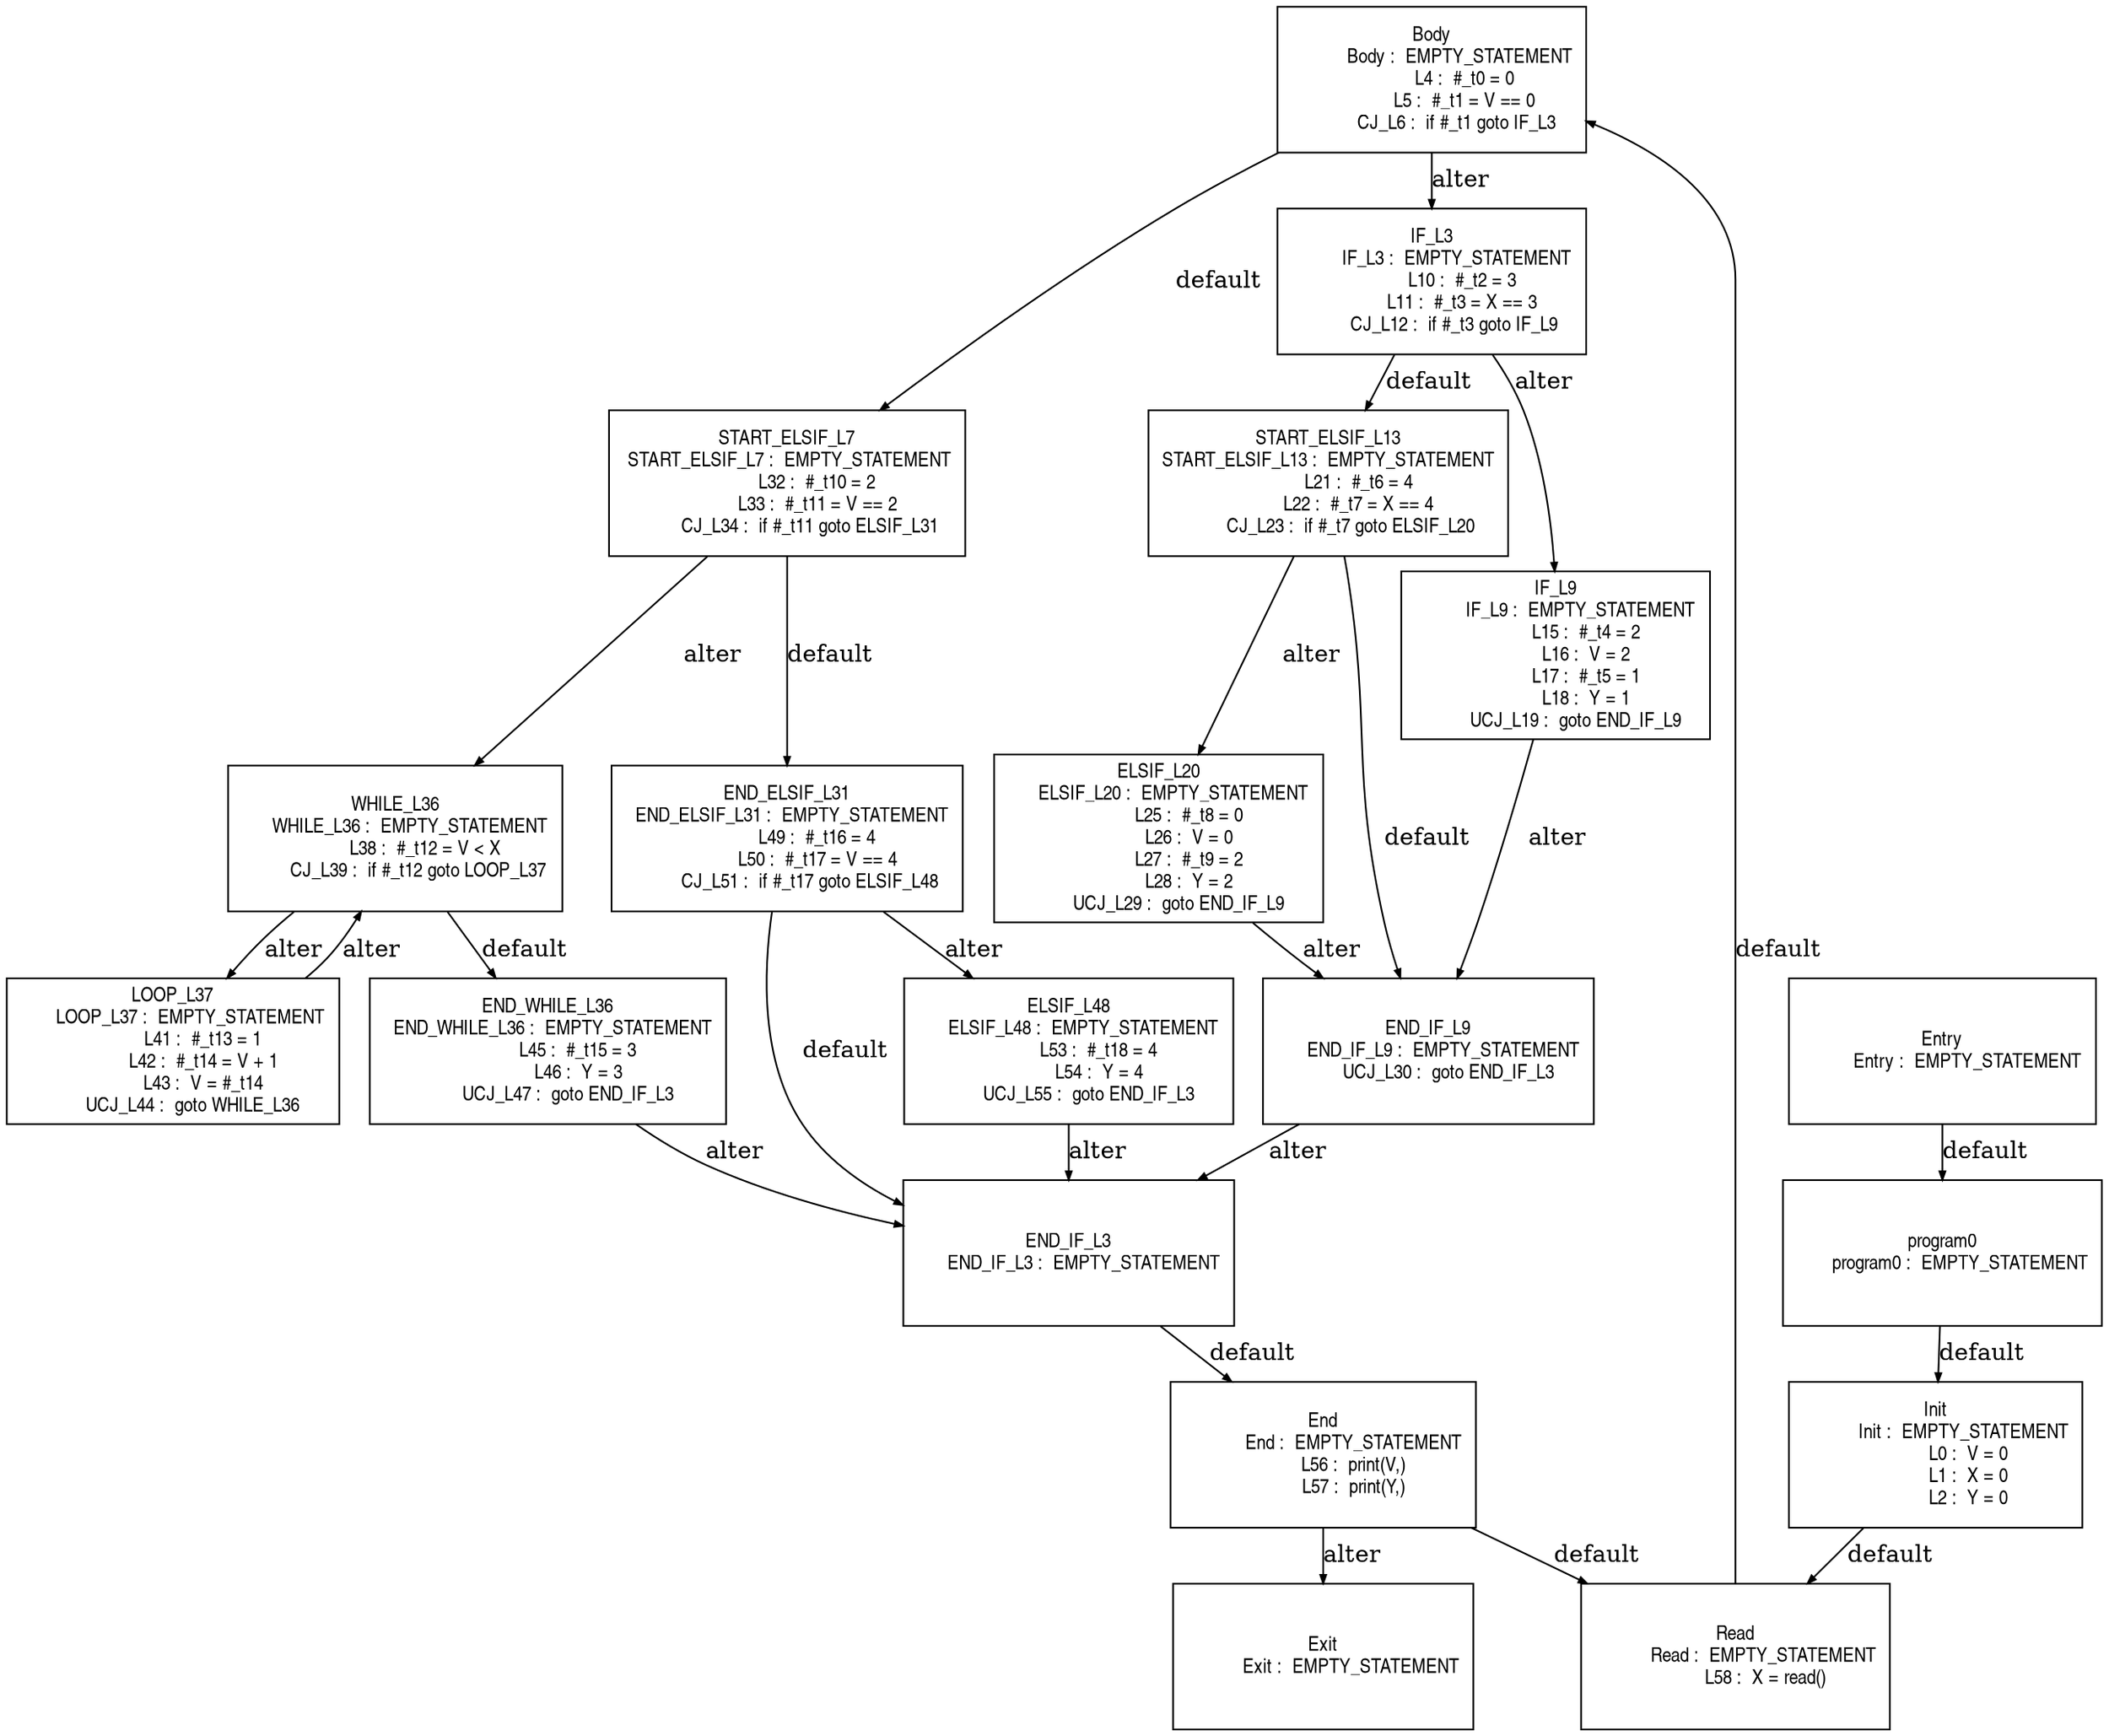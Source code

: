 digraph G {
  ranksep=.25;
  edge [arrowsize=.5]
  node [shape=rectangle, fontname="ArialNarrow",
        fontsize=12,  height=1.2];
  "Body
           Body :  EMPTY_STATEMENT
             L4 :  #_t0 = 0
             L5 :  #_t1 = V == 0
          CJ_L6 :  if #_t1 goto IF_L3
"; "LOOP_L37
       LOOP_L37 :  EMPTY_STATEMENT
            L41 :  #_t13 = 1
            L42 :  #_t14 = V + 1
            L43 :  V = #_t14
        UCJ_L44 :  goto WHILE_L36
"; "END_WHILE_L36
  END_WHILE_L36 :  EMPTY_STATEMENT
            L45 :  #_t15 = 3
            L46 :  Y = 3
        UCJ_L47 :  goto END_IF_L3
"; "END_IF_L3
      END_IF_L3 :  EMPTY_STATEMENT
"; "ELSIF_L20
      ELSIF_L20 :  EMPTY_STATEMENT
            L25 :  #_t8 = 0
            L26 :  V = 0
            L27 :  #_t9 = 2
            L28 :  Y = 2
        UCJ_L29 :  goto END_IF_L9
"; "START_ELSIF_L7
 START_ELSIF_L7 :  EMPTY_STATEMENT
            L32 :  #_t10 = 2
            L33 :  #_t11 = V == 2
         CJ_L34 :  if #_t11 goto ELSIF_L31
"; "Exit
           Exit :  EMPTY_STATEMENT
"; "END_IF_L9
      END_IF_L9 :  EMPTY_STATEMENT
        UCJ_L30 :  goto END_IF_L3
"; "Read
           Read :  EMPTY_STATEMENT
            L58 :  X = read()
"; "Init
           Init :  EMPTY_STATEMENT
             L0 :  V = 0
             L1 :  X = 0
             L2 :  Y = 0
"; "WHILE_L36
      WHILE_L36 :  EMPTY_STATEMENT
            L38 :  #_t12 = V < X
         CJ_L39 :  if #_t12 goto LOOP_L37
"; "START_ELSIF_L13
START_ELSIF_L13 :  EMPTY_STATEMENT
            L21 :  #_t6 = 4
            L22 :  #_t7 = X == 4
         CJ_L23 :  if #_t7 goto ELSIF_L20
"; "IF_L9
          IF_L9 :  EMPTY_STATEMENT
            L15 :  #_t4 = 2
            L16 :  V = 2
            L17 :  #_t5 = 1
            L18 :  Y = 1
        UCJ_L19 :  goto END_IF_L9
"; "program0
       program0 :  EMPTY_STATEMENT
"; "ELSIF_L48
      ELSIF_L48 :  EMPTY_STATEMENT
            L53 :  #_t18 = 4
            L54 :  Y = 4
        UCJ_L55 :  goto END_IF_L3
"; "Entry
          Entry :  EMPTY_STATEMENT
"; "END_ELSIF_L31
  END_ELSIF_L31 :  EMPTY_STATEMENT
            L49 :  #_t16 = 4
            L50 :  #_t17 = V == 4
         CJ_L51 :  if #_t17 goto ELSIF_L48
"; "IF_L3
          IF_L3 :  EMPTY_STATEMENT
            L10 :  #_t2 = 3
            L11 :  #_t3 = X == 3
         CJ_L12 :  if #_t3 goto IF_L9
"; "End
            End :  EMPTY_STATEMENT
            L56 :  print(V,)
            L57 :  print(Y,)
"; 
  "program0
       program0 :  EMPTY_STATEMENT
" -> "Init
           Init :  EMPTY_STATEMENT
             L0 :  V = 0
             L1 :  X = 0
             L2 :  Y = 0
"  [label="default"];
  "Init
           Init :  EMPTY_STATEMENT
             L0 :  V = 0
             L1 :  X = 0
             L2 :  Y = 0
" -> "Read
           Read :  EMPTY_STATEMENT
            L58 :  X = read()
"  [label="default"];
  "Body
           Body :  EMPTY_STATEMENT
             L4 :  #_t0 = 0
             L5 :  #_t1 = V == 0
          CJ_L6 :  if #_t1 goto IF_L3
" -> "START_ELSIF_L7
 START_ELSIF_L7 :  EMPTY_STATEMENT
            L32 :  #_t10 = 2
            L33 :  #_t11 = V == 2
         CJ_L34 :  if #_t11 goto ELSIF_L31
"  [label="default"];
  "Body
           Body :  EMPTY_STATEMENT
             L4 :  #_t0 = 0
             L5 :  #_t1 = V == 0
          CJ_L6 :  if #_t1 goto IF_L3
" -> "IF_L3
          IF_L3 :  EMPTY_STATEMENT
            L10 :  #_t2 = 3
            L11 :  #_t3 = X == 3
         CJ_L12 :  if #_t3 goto IF_L9
"  [label="alter"];
  "IF_L3
          IF_L3 :  EMPTY_STATEMENT
            L10 :  #_t2 = 3
            L11 :  #_t3 = X == 3
         CJ_L12 :  if #_t3 goto IF_L9
" -> "START_ELSIF_L13
START_ELSIF_L13 :  EMPTY_STATEMENT
            L21 :  #_t6 = 4
            L22 :  #_t7 = X == 4
         CJ_L23 :  if #_t7 goto ELSIF_L20
"  [label="default"];
  "IF_L3
          IF_L3 :  EMPTY_STATEMENT
            L10 :  #_t2 = 3
            L11 :  #_t3 = X == 3
         CJ_L12 :  if #_t3 goto IF_L9
" -> "IF_L9
          IF_L9 :  EMPTY_STATEMENT
            L15 :  #_t4 = 2
            L16 :  V = 2
            L17 :  #_t5 = 1
            L18 :  Y = 1
        UCJ_L19 :  goto END_IF_L9
"  [label="alter"];
  "IF_L9
          IF_L9 :  EMPTY_STATEMENT
            L15 :  #_t4 = 2
            L16 :  V = 2
            L17 :  #_t5 = 1
            L18 :  Y = 1
        UCJ_L19 :  goto END_IF_L9
" -> "END_IF_L9
      END_IF_L9 :  EMPTY_STATEMENT
        UCJ_L30 :  goto END_IF_L3
"  [label="alter"];
  "START_ELSIF_L13
START_ELSIF_L13 :  EMPTY_STATEMENT
            L21 :  #_t6 = 4
            L22 :  #_t7 = X == 4
         CJ_L23 :  if #_t7 goto ELSIF_L20
" -> "END_IF_L9
      END_IF_L9 :  EMPTY_STATEMENT
        UCJ_L30 :  goto END_IF_L3
"  [label="default"];
  "START_ELSIF_L13
START_ELSIF_L13 :  EMPTY_STATEMENT
            L21 :  #_t6 = 4
            L22 :  #_t7 = X == 4
         CJ_L23 :  if #_t7 goto ELSIF_L20
" -> "ELSIF_L20
      ELSIF_L20 :  EMPTY_STATEMENT
            L25 :  #_t8 = 0
            L26 :  V = 0
            L27 :  #_t9 = 2
            L28 :  Y = 2
        UCJ_L29 :  goto END_IF_L9
"  [label="alter"];
  "ELSIF_L20
      ELSIF_L20 :  EMPTY_STATEMENT
            L25 :  #_t8 = 0
            L26 :  V = 0
            L27 :  #_t9 = 2
            L28 :  Y = 2
        UCJ_L29 :  goto END_IF_L9
" -> "END_IF_L9
      END_IF_L9 :  EMPTY_STATEMENT
        UCJ_L30 :  goto END_IF_L3
"  [label="alter"];
  "END_IF_L9
      END_IF_L9 :  EMPTY_STATEMENT
        UCJ_L30 :  goto END_IF_L3
" -> "END_IF_L3
      END_IF_L3 :  EMPTY_STATEMENT
"  [label="alter"];
  "START_ELSIF_L7
 START_ELSIF_L7 :  EMPTY_STATEMENT
            L32 :  #_t10 = 2
            L33 :  #_t11 = V == 2
         CJ_L34 :  if #_t11 goto ELSIF_L31
" -> "END_ELSIF_L31
  END_ELSIF_L31 :  EMPTY_STATEMENT
            L49 :  #_t16 = 4
            L50 :  #_t17 = V == 4
         CJ_L51 :  if #_t17 goto ELSIF_L48
"  [label="default"];
  "START_ELSIF_L7
 START_ELSIF_L7 :  EMPTY_STATEMENT
            L32 :  #_t10 = 2
            L33 :  #_t11 = V == 2
         CJ_L34 :  if #_t11 goto ELSIF_L31
" -> "WHILE_L36
      WHILE_L36 :  EMPTY_STATEMENT
            L38 :  #_t12 = V < X
         CJ_L39 :  if #_t12 goto LOOP_L37
"  [label="alter"];
  "WHILE_L36
      WHILE_L36 :  EMPTY_STATEMENT
            L38 :  #_t12 = V < X
         CJ_L39 :  if #_t12 goto LOOP_L37
" -> "END_WHILE_L36
  END_WHILE_L36 :  EMPTY_STATEMENT
            L45 :  #_t15 = 3
            L46 :  Y = 3
        UCJ_L47 :  goto END_IF_L3
"  [label="default"];
  "WHILE_L36
      WHILE_L36 :  EMPTY_STATEMENT
            L38 :  #_t12 = V < X
         CJ_L39 :  if #_t12 goto LOOP_L37
" -> "LOOP_L37
       LOOP_L37 :  EMPTY_STATEMENT
            L41 :  #_t13 = 1
            L42 :  #_t14 = V + 1
            L43 :  V = #_t14
        UCJ_L44 :  goto WHILE_L36
"  [label="alter"];
  "LOOP_L37
       LOOP_L37 :  EMPTY_STATEMENT
            L41 :  #_t13 = 1
            L42 :  #_t14 = V + 1
            L43 :  V = #_t14
        UCJ_L44 :  goto WHILE_L36
" -> "WHILE_L36
      WHILE_L36 :  EMPTY_STATEMENT
            L38 :  #_t12 = V < X
         CJ_L39 :  if #_t12 goto LOOP_L37
"  [label="alter"];
  "END_WHILE_L36
  END_WHILE_L36 :  EMPTY_STATEMENT
            L45 :  #_t15 = 3
            L46 :  Y = 3
        UCJ_L47 :  goto END_IF_L3
" -> "END_IF_L3
      END_IF_L3 :  EMPTY_STATEMENT
"  [label="alter"];
  "END_ELSIF_L31
  END_ELSIF_L31 :  EMPTY_STATEMENT
            L49 :  #_t16 = 4
            L50 :  #_t17 = V == 4
         CJ_L51 :  if #_t17 goto ELSIF_L48
" -> "END_IF_L3
      END_IF_L3 :  EMPTY_STATEMENT
"  [label="default"];
  "END_ELSIF_L31
  END_ELSIF_L31 :  EMPTY_STATEMENT
            L49 :  #_t16 = 4
            L50 :  #_t17 = V == 4
         CJ_L51 :  if #_t17 goto ELSIF_L48
" -> "ELSIF_L48
      ELSIF_L48 :  EMPTY_STATEMENT
            L53 :  #_t18 = 4
            L54 :  Y = 4
        UCJ_L55 :  goto END_IF_L3
"  [label="alter"];
  "ELSIF_L48
      ELSIF_L48 :  EMPTY_STATEMENT
            L53 :  #_t18 = 4
            L54 :  Y = 4
        UCJ_L55 :  goto END_IF_L3
" -> "END_IF_L3
      END_IF_L3 :  EMPTY_STATEMENT
"  [label="alter"];
  "END_IF_L3
      END_IF_L3 :  EMPTY_STATEMENT
" -> "End
            End :  EMPTY_STATEMENT
            L56 :  print(V,)
            L57 :  print(Y,)
"  [label="default"];
  "Entry
          Entry :  EMPTY_STATEMENT
" -> "program0
       program0 :  EMPTY_STATEMENT
"  [label="default"];
  "End
            End :  EMPTY_STATEMENT
            L56 :  print(V,)
            L57 :  print(Y,)
" -> "Read
           Read :  EMPTY_STATEMENT
            L58 :  X = read()
"  [label="default"];
  "End
            End :  EMPTY_STATEMENT
            L56 :  print(V,)
            L57 :  print(Y,)
" -> "Exit
           Exit :  EMPTY_STATEMENT
"  [label="alter"];
  "Read
           Read :  EMPTY_STATEMENT
            L58 :  X = read()
" -> "Body
           Body :  EMPTY_STATEMENT
             L4 :  #_t0 = 0
             L5 :  #_t1 = V == 0
          CJ_L6 :  if #_t1 goto IF_L3
"  [label="default"];
}
